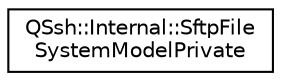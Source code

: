 digraph "Graphical Class Hierarchy"
{
  edge [fontname="Helvetica",fontsize="10",labelfontname="Helvetica",labelfontsize="10"];
  node [fontname="Helvetica",fontsize="10",shape=record];
  rankdir="LR";
  Node0 [label="QSsh::Internal::SftpFile\lSystemModelPrivate",height=0.2,width=0.4,color="black", fillcolor="white", style="filled",URL="$class_q_ssh_1_1_internal_1_1_sftp_file_system_model_private.html"];
}
